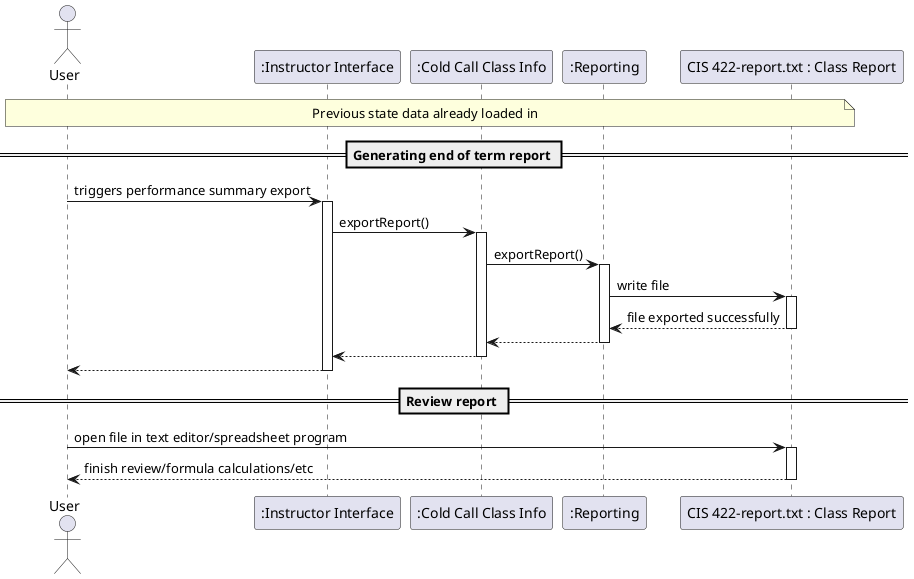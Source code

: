 @startuml
actor User as User
participant ":Instructor Interface" as InstructorUI
participant ":Cold Call Class Info" as Class
participant ":Reporting" as Reporting
participant "CIS 422-report.txt : Class Report" as ReportFile

autoactivate on

note over User, ReportFile: Previous state data already loaded in

== Generating end of term report ==

User -> InstructorUI : triggers performance summary export
InstructorUI -> Class : exportReport()
Class -> Reporting : exportReport()
Reporting -> ReportFile : write file
ReportFile --> Reporting : file exported successfully
Reporting --> Class
Class --> InstructorUI
InstructorUI --> User

== Review report ==

User -> ReportFile : open file in text editor/spreadsheet program
ReportFile --> User : finish review/formula calculations/etc

@enduml
